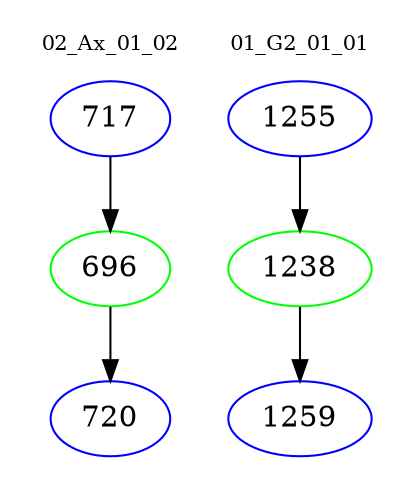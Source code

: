 digraph{
subgraph cluster_0 {
color = white
label = "02_Ax_01_02";
fontsize=10;
T0_717 [label="717", color="blue"]
T0_717 -> T0_696 [color="black"]
T0_696 [label="696", color="green"]
T0_696 -> T0_720 [color="black"]
T0_720 [label="720", color="blue"]
}
subgraph cluster_1 {
color = white
label = "01_G2_01_01";
fontsize=10;
T1_1255 [label="1255", color="blue"]
T1_1255 -> T1_1238 [color="black"]
T1_1238 [label="1238", color="green"]
T1_1238 -> T1_1259 [color="black"]
T1_1259 [label="1259", color="blue"]
}
}
